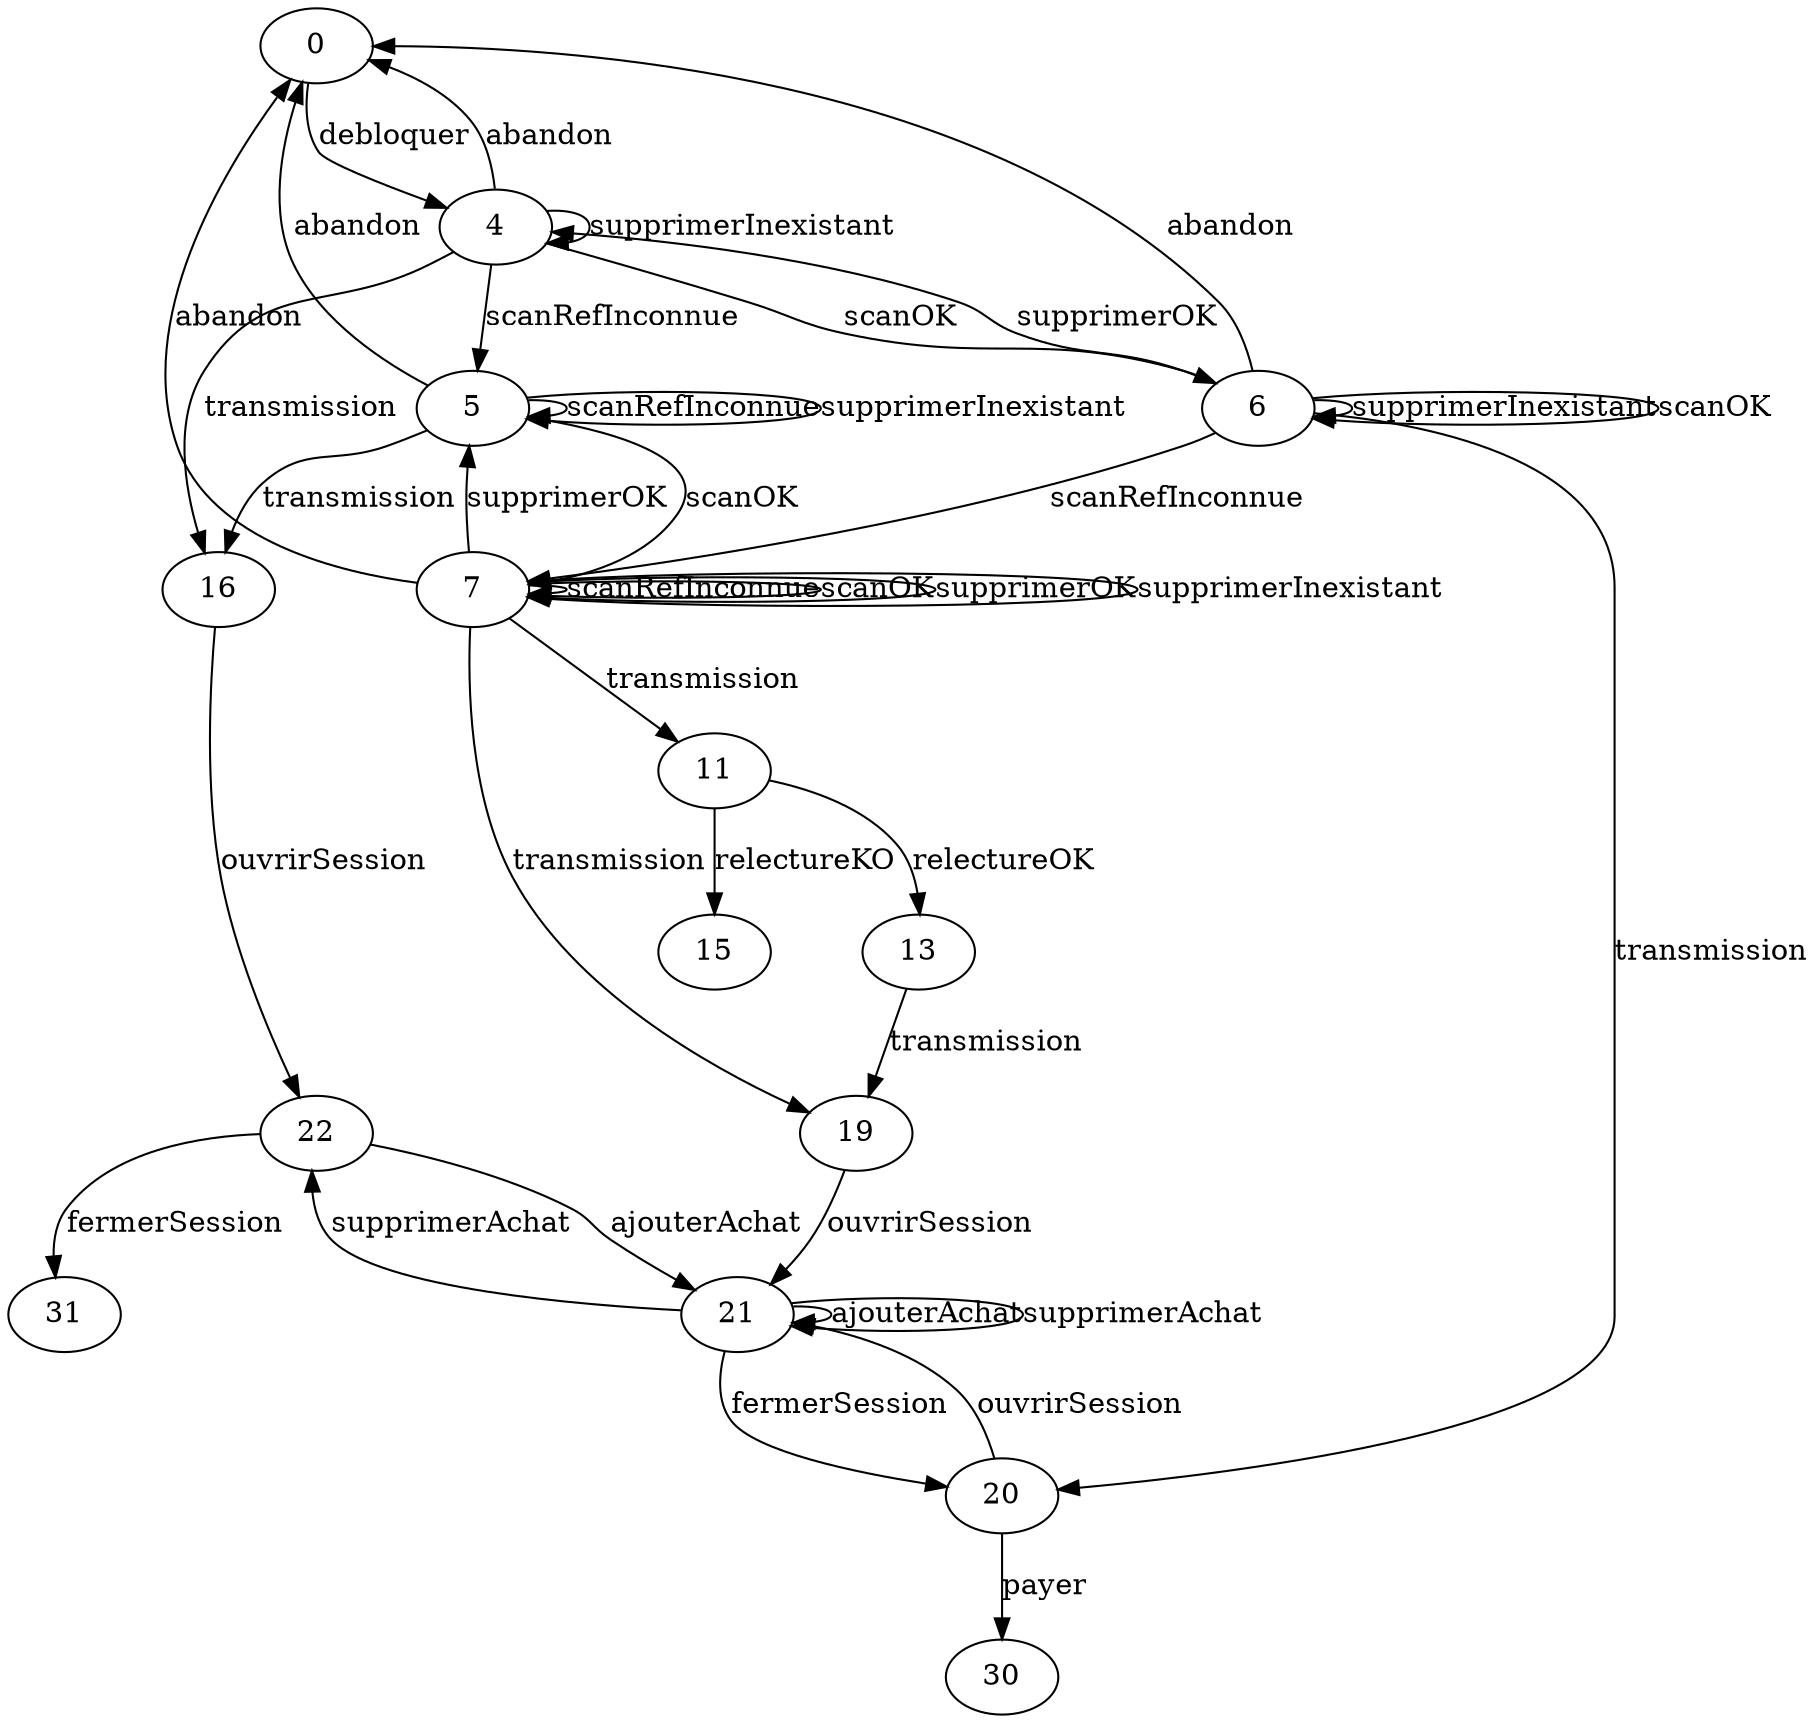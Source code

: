 digraph ScanetteFSM
{
  "0" -> "4"  [label="debloquer"];
  "4" -> "4"  [label="supprimerInexistant"];
  "4" -> "5"  [label="scanRefInconnue"];
  "5" -> "7"  [label="scanOK"];
  "7" -> "0"  [label="abandon"];
  "4" -> "6"  [label="scanOK"];
  "4" -> "0"  [label="abandon"];
  "6" -> "20"  [label="transmission"];
  "20" -> "21"  [label="ouvrirSession"];
  "21" -> "22"  [label="supprimerAchat"];
  "22" -> "31"  [label="fermerSession"];
  "7" -> "7"  [label="scanRefInconnue"];
  "6" -> "6"  [label="supprimerInexistant"];
  "6" -> "6"  [label="scanOK"];
  "6" -> "7"  [label="scanRefInconnue"];
  "7" -> "19"  [label="transmission"];
  "19" -> "21"  [label="ouvrirSession"];
  "21" -> "20"  [label="fermerSession"];
  "20" -> "30"  [label="payer"];
  "7" -> "7"  [label="scanOK"];
  "7" -> "11"  [label="transmission"];
  "11" -> "15"  [label="relectureKO"];
  "21" -> "21"  [label="ajouterAchat"];
  "5" -> "16"  [label="transmission"];
  "16" -> "22"  [label="ouvrirSession"];
  "5" -> "5"  [label="scanRefInconnue"];
  "22" -> "21"  [label="ajouterAchat"];
  "21" -> "21"  [label="supprimerAchat"];
  "7" -> "7"  [label="supprimerOK"];
  "6" -> "4"  [label="supprimerOK"];
  "5" -> "0"  [label="abandon"];
  "4" -> "16"  [label="transmission"];
  "11" -> "13"  [label="relectureOK"];
  "13" -> "19"  [label="transmission"];
  "5" -> "5"  [label="supprimerInexistant"];
  "6" -> "0"  [label="abandon"];
  "7" -> "5"  [label="supprimerOK"];
  "7" -> "7"  [label="supprimerInexistant"];
}
